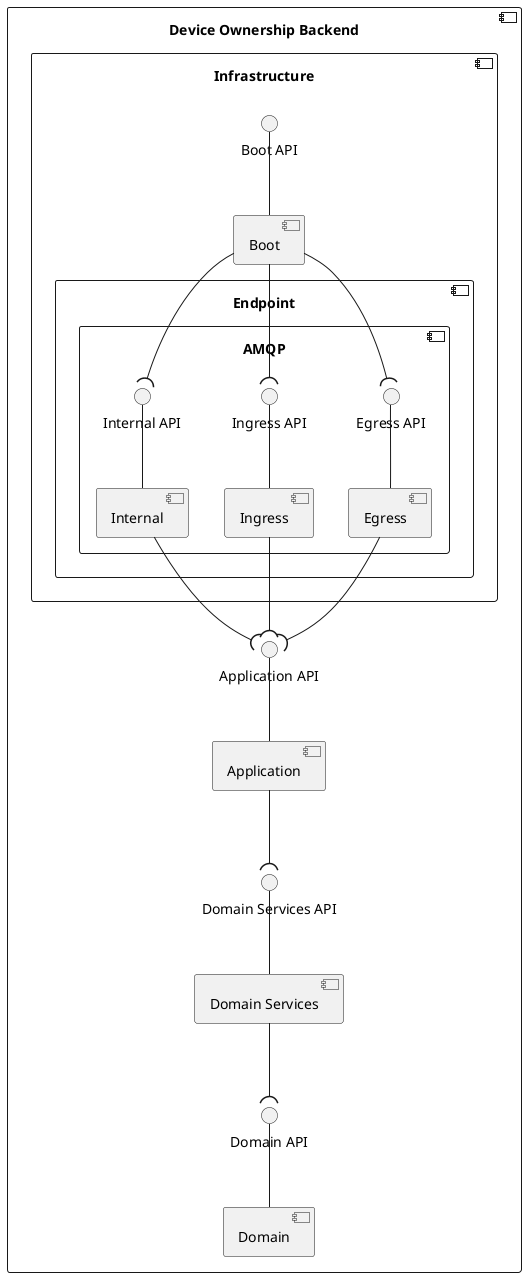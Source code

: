 @startuml logical-view-level3-device-ownership-backend

skinparam Monochrome true

component "Device Ownership Backend" {
    component "Application" as APP
    component "Domain" as DOM
    component "Domain Services" as DOM_SERV
    component "Infrastructure" as INFRA {
        component "Boot" as BOOT
        component "Endpoint" as ENDPOINT {
            component "AMQP" as AMQP {
                component "Egress" as EGRESS
                component "Ingress" as INGRESS
                component "Internal" as INTERNAL
                interface "Egress API" as EGRESS_API
                interface "Ingress API" as INGRESS_API
                interface "Internal API" as INTERNAL_API
            }
        }
        interface "Boot API" as BOOT_API
    }

    interface "Application API" as APP_API
    interface "Domain API" as DOM_API
    interface "Domain Services API" as DOM_SERV_API

    DOM_API -- DOM
    DOM_SERV_API -- DOM_SERV

    EGRESS_API -- EGRESS
    INGRESS_API -- INGRESS
    INTERNAL_API -- INTERNAL

    APP_API -- APP
    BOOT_API -- BOOT

    EGRESS --( APP_API
    INGRESS --( APP_API
    INTERNAL --( APP_API
    APP --( DOM_SERV_API
    DOM_SERV --( DOM_API
    BOOT --( INTERNAL_API
    BOOT --( EGRESS_API
    BOOT --( INGRESS_API
}

@enduml
